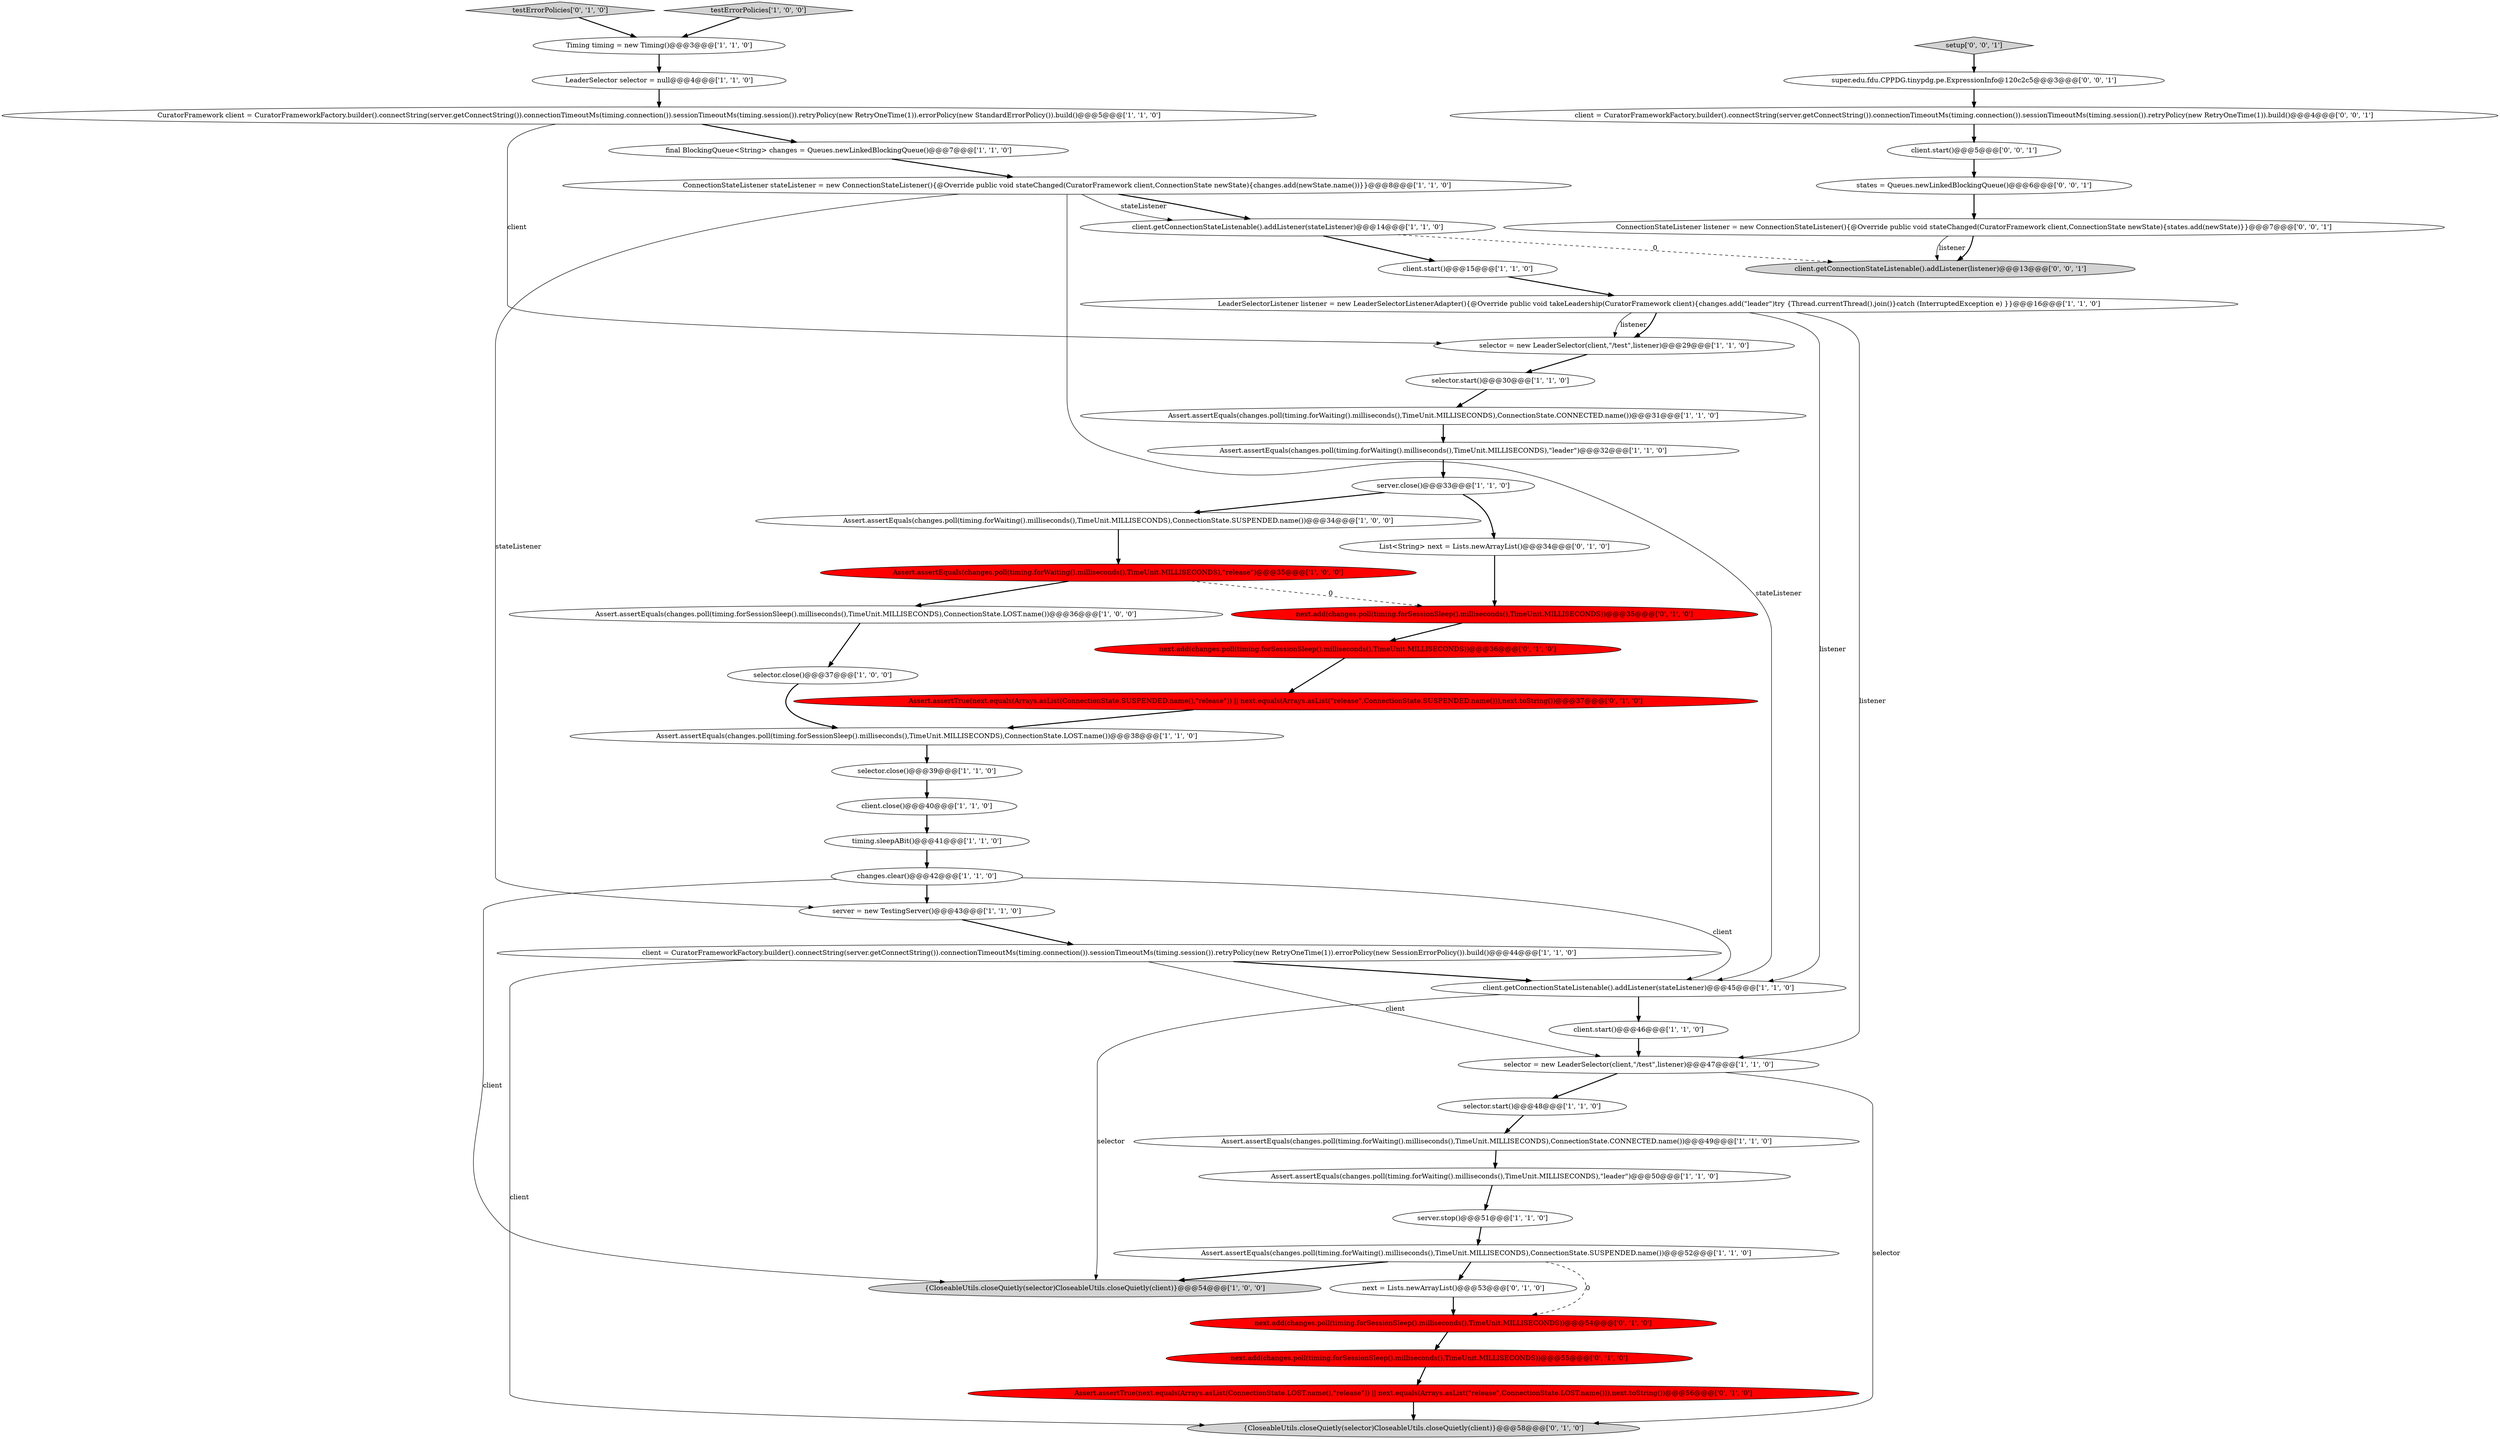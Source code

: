 digraph {
40 [style = filled, label = "testErrorPolicies['0', '1', '0']", fillcolor = lightgray, shape = diamond image = "AAA0AAABBB2BBB"];
39 [style = filled, label = "next = Lists.newArrayList()@@@53@@@['0', '1', '0']", fillcolor = white, shape = ellipse image = "AAA0AAABBB2BBB"];
10 [style = filled, label = "timing.sleepABit()@@@41@@@['1', '1', '0']", fillcolor = white, shape = ellipse image = "AAA0AAABBB1BBB"];
28 [style = filled, label = "server.stop()@@@51@@@['1', '1', '0']", fillcolor = white, shape = ellipse image = "AAA0AAABBB1BBB"];
16 [style = filled, label = "client.start()@@@46@@@['1', '1', '0']", fillcolor = white, shape = ellipse image = "AAA0AAABBB1BBB"];
19 [style = filled, label = "client = CuratorFrameworkFactory.builder().connectString(server.getConnectString()).connectionTimeoutMs(timing.connection()).sessionTimeoutMs(timing.session()).retryPolicy(new RetryOneTime(1)).errorPolicy(new SessionErrorPolicy()).build()@@@44@@@['1', '1', '0']", fillcolor = white, shape = ellipse image = "AAA0AAABBB1BBB"];
25 [style = filled, label = "ConnectionStateListener stateListener = new ConnectionStateListener(){@Override public void stateChanged(CuratorFramework client,ConnectionState newState){changes.add(newState.name())}}@@@8@@@['1', '1', '0']", fillcolor = white, shape = ellipse image = "AAA0AAABBB1BBB"];
35 [style = filled, label = "Assert.assertTrue(next.equals(Arrays.asList(ConnectionState.LOST.name(),\"release\")) || next.equals(Arrays.asList(\"release\",ConnectionState.LOST.name())),next.toString())@@@56@@@['0', '1', '0']", fillcolor = red, shape = ellipse image = "AAA1AAABBB2BBB"];
36 [style = filled, label = "Assert.assertTrue(next.equals(Arrays.asList(ConnectionState.SUSPENDED.name(),\"release\")) || next.equals(Arrays.asList(\"release\",ConnectionState.SUSPENDED.name())),next.toString())@@@37@@@['0', '1', '0']", fillcolor = red, shape = ellipse image = "AAA1AAABBB2BBB"];
30 [style = filled, label = "{CloseableUtils.closeQuietly(selector)CloseableUtils.closeQuietly(client)}@@@54@@@['1', '0', '0']", fillcolor = lightgray, shape = ellipse image = "AAA0AAABBB1BBB"];
9 [style = filled, label = "Assert.assertEquals(changes.poll(timing.forWaiting().milliseconds(),TimeUnit.MILLISECONDS),\"release\")@@@35@@@['1', '0', '0']", fillcolor = red, shape = ellipse image = "AAA1AAABBB1BBB"];
20 [style = filled, label = "LeaderSelectorListener listener = new LeaderSelectorListenerAdapter(){@Override public void takeLeadership(CuratorFramework client){changes.add(\"leader\")try {Thread.currentThread().join()}catch (InterruptedException e) }}@@@16@@@['1', '1', '0']", fillcolor = white, shape = ellipse image = "AAA0AAABBB1BBB"];
32 [style = filled, label = "selector.close()@@@37@@@['1', '0', '0']", fillcolor = white, shape = ellipse image = "AAA0AAABBB1BBB"];
2 [style = filled, label = "Assert.assertEquals(changes.poll(timing.forWaiting().milliseconds(),TimeUnit.MILLISECONDS),ConnectionState.CONNECTED.name())@@@31@@@['1', '1', '0']", fillcolor = white, shape = ellipse image = "AAA0AAABBB1BBB"];
6 [style = filled, label = "Assert.assertEquals(changes.poll(timing.forWaiting().milliseconds(),TimeUnit.MILLISECONDS),ConnectionState.SUSPENDED.name())@@@52@@@['1', '1', '0']", fillcolor = white, shape = ellipse image = "AAA0AAABBB1BBB"];
26 [style = filled, label = "Assert.assertEquals(changes.poll(timing.forWaiting().milliseconds(),TimeUnit.MILLISECONDS),ConnectionState.CONNECTED.name())@@@49@@@['1', '1', '0']", fillcolor = white, shape = ellipse image = "AAA0AAABBB1BBB"];
49 [style = filled, label = "setup['0', '0', '1']", fillcolor = lightgray, shape = diamond image = "AAA0AAABBB3BBB"];
34 [style = filled, label = "next.add(changes.poll(timing.forSessionSleep().milliseconds(),TimeUnit.MILLISECONDS))@@@35@@@['0', '1', '0']", fillcolor = red, shape = ellipse image = "AAA1AAABBB2BBB"];
1 [style = filled, label = "client.getConnectionStateListenable().addListener(stateListener)@@@14@@@['1', '1', '0']", fillcolor = white, shape = ellipse image = "AAA0AAABBB1BBB"];
11 [style = filled, label = "client.getConnectionStateListenable().addListener(stateListener)@@@45@@@['1', '1', '0']", fillcolor = white, shape = ellipse image = "AAA0AAABBB1BBB"];
0 [style = filled, label = "changes.clear()@@@42@@@['1', '1', '0']", fillcolor = white, shape = ellipse image = "AAA0AAABBB1BBB"];
15 [style = filled, label = "testErrorPolicies['1', '0', '0']", fillcolor = lightgray, shape = diamond image = "AAA0AAABBB1BBB"];
14 [style = filled, label = "server = new TestingServer()@@@43@@@['1', '1', '0']", fillcolor = white, shape = ellipse image = "AAA0AAABBB1BBB"];
43 [style = filled, label = "{CloseableUtils.closeQuietly(selector)CloseableUtils.closeQuietly(client)}@@@58@@@['0', '1', '0']", fillcolor = lightgray, shape = ellipse image = "AAA0AAABBB2BBB"];
44 [style = filled, label = "super.edu.fdu.CPPDG.tinypdg.pe.ExpressionInfo@120c2c5@@@3@@@['0', '0', '1']", fillcolor = white, shape = ellipse image = "AAA0AAABBB3BBB"];
37 [style = filled, label = "List<String> next = Lists.newArrayList()@@@34@@@['0', '1', '0']", fillcolor = white, shape = ellipse image = "AAA0AAABBB2BBB"];
7 [style = filled, label = "client.close()@@@40@@@['1', '1', '0']", fillcolor = white, shape = ellipse image = "AAA0AAABBB1BBB"];
48 [style = filled, label = "ConnectionStateListener listener = new ConnectionStateListener(){@Override public void stateChanged(CuratorFramework client,ConnectionState newState){states.add(newState)}}@@@7@@@['0', '0', '1']", fillcolor = white, shape = ellipse image = "AAA0AAABBB3BBB"];
27 [style = filled, label = "client.start()@@@15@@@['1', '1', '0']", fillcolor = white, shape = ellipse image = "AAA0AAABBB1BBB"];
38 [style = filled, label = "next.add(changes.poll(timing.forSessionSleep().milliseconds(),TimeUnit.MILLISECONDS))@@@36@@@['0', '1', '0']", fillcolor = red, shape = ellipse image = "AAA1AAABBB2BBB"];
45 [style = filled, label = "client.start()@@@5@@@['0', '0', '1']", fillcolor = white, shape = ellipse image = "AAA0AAABBB3BBB"];
33 [style = filled, label = "selector = new LeaderSelector(client,\"/test\",listener)@@@29@@@['1', '1', '0']", fillcolor = white, shape = ellipse image = "AAA0AAABBB1BBB"];
29 [style = filled, label = "Assert.assertEquals(changes.poll(timing.forWaiting().milliseconds(),TimeUnit.MILLISECONDS),\"leader\")@@@32@@@['1', '1', '0']", fillcolor = white, shape = ellipse image = "AAA0AAABBB1BBB"];
46 [style = filled, label = "client.getConnectionStateListenable().addListener(listener)@@@13@@@['0', '0', '1']", fillcolor = lightgray, shape = ellipse image = "AAA0AAABBB3BBB"];
4 [style = filled, label = "Timing timing = new Timing()@@@3@@@['1', '1', '0']", fillcolor = white, shape = ellipse image = "AAA0AAABBB1BBB"];
12 [style = filled, label = "Assert.assertEquals(changes.poll(timing.forWaiting().milliseconds(),TimeUnit.MILLISECONDS),ConnectionState.SUSPENDED.name())@@@34@@@['1', '0', '0']", fillcolor = white, shape = ellipse image = "AAA0AAABBB1BBB"];
17 [style = filled, label = "selector.start()@@@48@@@['1', '1', '0']", fillcolor = white, shape = ellipse image = "AAA0AAABBB1BBB"];
22 [style = filled, label = "selector.close()@@@39@@@['1', '1', '0']", fillcolor = white, shape = ellipse image = "AAA0AAABBB1BBB"];
21 [style = filled, label = "server.close()@@@33@@@['1', '1', '0']", fillcolor = white, shape = ellipse image = "AAA0AAABBB1BBB"];
5 [style = filled, label = "selector.start()@@@30@@@['1', '1', '0']", fillcolor = white, shape = ellipse image = "AAA0AAABBB1BBB"];
23 [style = filled, label = "LeaderSelector selector = null@@@4@@@['1', '1', '0']", fillcolor = white, shape = ellipse image = "AAA0AAABBB1BBB"];
24 [style = filled, label = "selector = new LeaderSelector(client,\"/test\",listener)@@@47@@@['1', '1', '0']", fillcolor = white, shape = ellipse image = "AAA0AAABBB1BBB"];
3 [style = filled, label = "Assert.assertEquals(changes.poll(timing.forWaiting().milliseconds(),TimeUnit.MILLISECONDS),\"leader\")@@@50@@@['1', '1', '0']", fillcolor = white, shape = ellipse image = "AAA0AAABBB1BBB"];
50 [style = filled, label = "client = CuratorFrameworkFactory.builder().connectString(server.getConnectString()).connectionTimeoutMs(timing.connection()).sessionTimeoutMs(timing.session()).retryPolicy(new RetryOneTime(1)).build()@@@4@@@['0', '0', '1']", fillcolor = white, shape = ellipse image = "AAA0AAABBB3BBB"];
41 [style = filled, label = "next.add(changes.poll(timing.forSessionSleep().milliseconds(),TimeUnit.MILLISECONDS))@@@55@@@['0', '1', '0']", fillcolor = red, shape = ellipse image = "AAA1AAABBB2BBB"];
42 [style = filled, label = "next.add(changes.poll(timing.forSessionSleep().milliseconds(),TimeUnit.MILLISECONDS))@@@54@@@['0', '1', '0']", fillcolor = red, shape = ellipse image = "AAA1AAABBB2BBB"];
8 [style = filled, label = "Assert.assertEquals(changes.poll(timing.forSessionSleep().milliseconds(),TimeUnit.MILLISECONDS),ConnectionState.LOST.name())@@@36@@@['1', '0', '0']", fillcolor = white, shape = ellipse image = "AAA0AAABBB1BBB"];
47 [style = filled, label = "states = Queues.newLinkedBlockingQueue()@@@6@@@['0', '0', '1']", fillcolor = white, shape = ellipse image = "AAA0AAABBB3BBB"];
18 [style = filled, label = "Assert.assertEquals(changes.poll(timing.forSessionSleep().milliseconds(),TimeUnit.MILLISECONDS),ConnectionState.LOST.name())@@@38@@@['1', '1', '0']", fillcolor = white, shape = ellipse image = "AAA0AAABBB1BBB"];
31 [style = filled, label = "CuratorFramework client = CuratorFrameworkFactory.builder().connectString(server.getConnectString()).connectionTimeoutMs(timing.connection()).sessionTimeoutMs(timing.session()).retryPolicy(new RetryOneTime(1)).errorPolicy(new StandardErrorPolicy()).build()@@@5@@@['1', '1', '0']", fillcolor = white, shape = ellipse image = "AAA0AAABBB1BBB"];
13 [style = filled, label = "final BlockingQueue<String> changes = Queues.newLinkedBlockingQueue()@@@7@@@['1', '1', '0']", fillcolor = white, shape = ellipse image = "AAA0AAABBB1BBB"];
40->4 [style = bold, label=""];
23->31 [style = bold, label=""];
13->25 [style = bold, label=""];
11->16 [style = bold, label=""];
20->33 [style = solid, label="listener"];
42->41 [style = bold, label=""];
17->26 [style = bold, label=""];
25->1 [style = bold, label=""];
28->6 [style = bold, label=""];
8->32 [style = bold, label=""];
31->33 [style = solid, label="client"];
47->48 [style = bold, label=""];
7->10 [style = bold, label=""];
26->3 [style = bold, label=""];
31->13 [style = bold, label=""];
16->24 [style = bold, label=""];
49->44 [style = bold, label=""];
1->27 [style = bold, label=""];
14->19 [style = bold, label=""];
19->11 [style = bold, label=""];
38->36 [style = bold, label=""];
44->50 [style = bold, label=""];
20->11 [style = solid, label="listener"];
19->24 [style = solid, label="client"];
6->42 [style = dashed, label="0"];
33->5 [style = bold, label=""];
35->43 [style = bold, label=""];
12->9 [style = bold, label=""];
9->8 [style = bold, label=""];
22->7 [style = bold, label=""];
29->21 [style = bold, label=""];
41->35 [style = bold, label=""];
9->34 [style = dashed, label="0"];
20->33 [style = bold, label=""];
0->30 [style = solid, label="client"];
21->12 [style = bold, label=""];
48->46 [style = bold, label=""];
25->14 [style = solid, label="stateListener"];
5->2 [style = bold, label=""];
0->14 [style = bold, label=""];
3->28 [style = bold, label=""];
18->22 [style = bold, label=""];
21->37 [style = bold, label=""];
20->24 [style = solid, label="listener"];
37->34 [style = bold, label=""];
1->46 [style = dashed, label="0"];
0->11 [style = solid, label="client"];
10->0 [style = bold, label=""];
36->18 [style = bold, label=""];
24->17 [style = bold, label=""];
15->4 [style = bold, label=""];
50->45 [style = bold, label=""];
45->47 [style = bold, label=""];
25->11 [style = solid, label="stateListener"];
24->43 [style = solid, label="selector"];
48->46 [style = solid, label="listener"];
32->18 [style = bold, label=""];
34->38 [style = bold, label=""];
19->43 [style = solid, label="client"];
2->29 [style = bold, label=""];
39->42 [style = bold, label=""];
6->39 [style = bold, label=""];
27->20 [style = bold, label=""];
25->1 [style = solid, label="stateListener"];
11->30 [style = solid, label="selector"];
4->23 [style = bold, label=""];
6->30 [style = bold, label=""];
}
